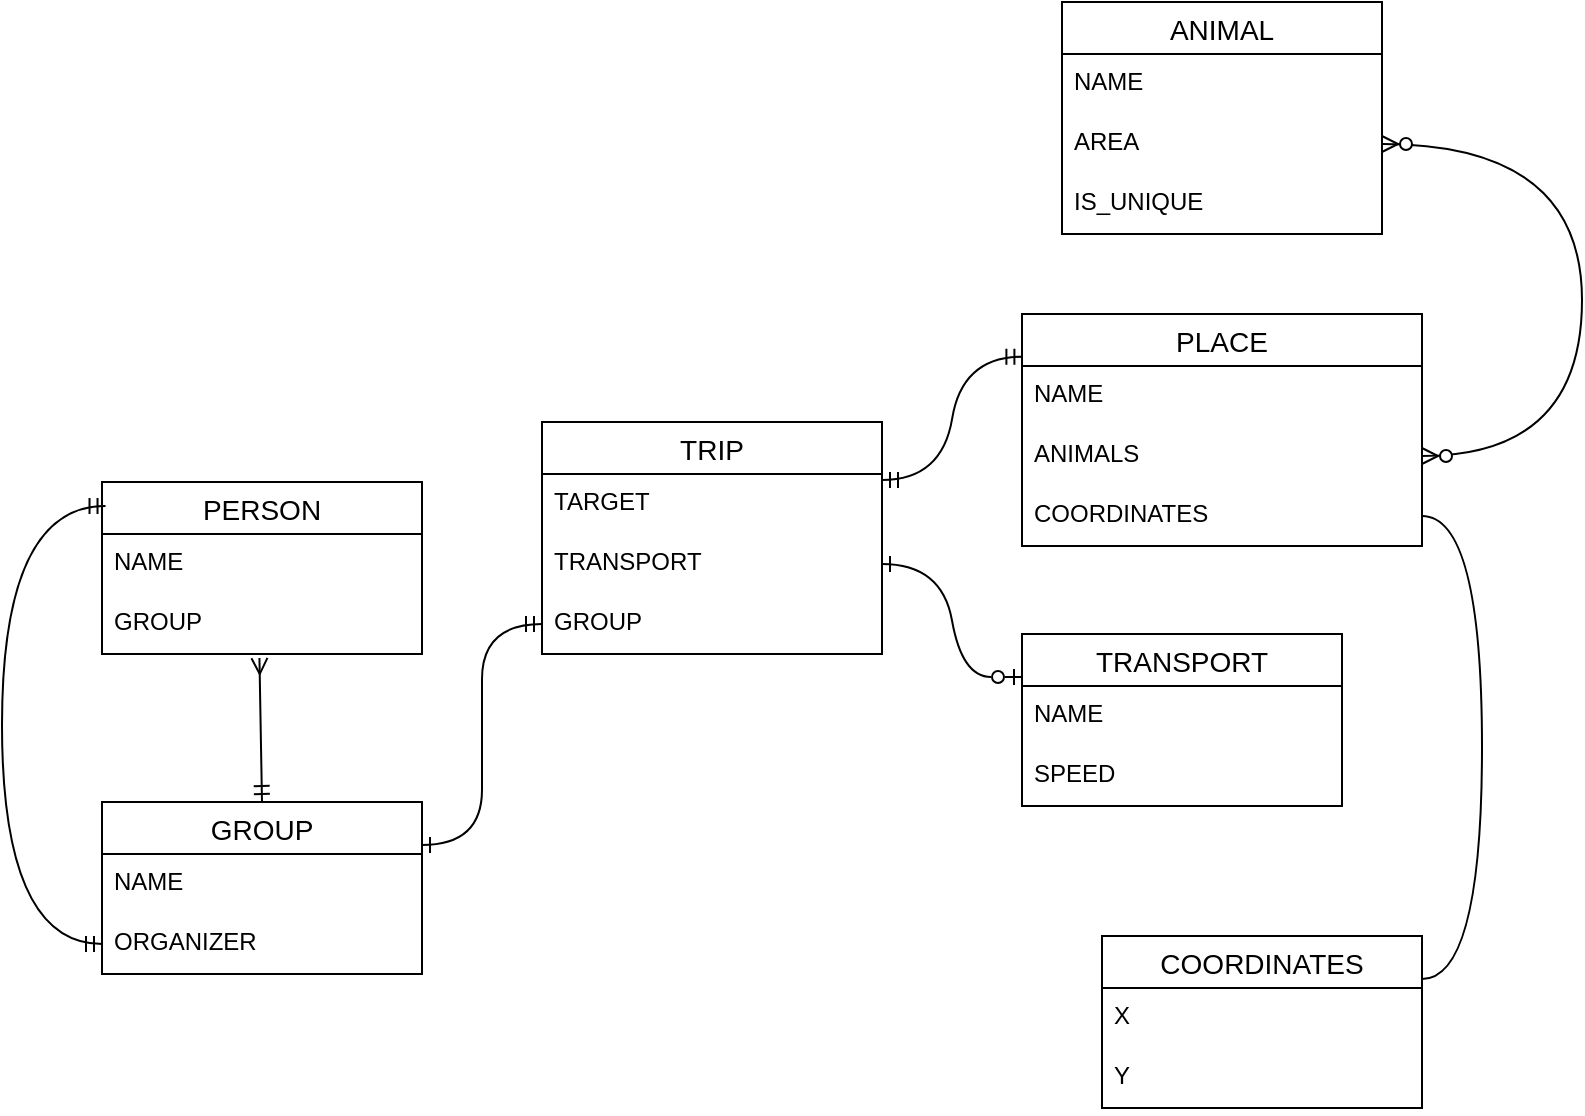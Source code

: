 <mxfile version="26.0.16" pages="2">
  <diagram id="R2lEEEUBdFMjLlhIrx00" name="InfoModel">
    <mxGraphModel dx="1002" dy="567" grid="1" gridSize="10" guides="1" tooltips="1" connect="1" arrows="1" fold="1" page="1" pageScale="1" pageWidth="850" pageHeight="1100" math="0" shadow="0" extFonts="Permanent Marker^https://fonts.googleapis.com/css?family=Permanent+Marker">
      <root>
        <mxCell id="0" />
        <mxCell id="1" parent="0" />
        <mxCell id="OggsqAFuib0rC1rTMdXI-14" value="PERSON" style="swimlane;fontStyle=0;childLayout=stackLayout;horizontal=1;startSize=26;horizontalStack=0;resizeParent=1;resizeParentMax=0;resizeLast=0;collapsible=1;marginBottom=0;align=center;fontSize=14;" vertex="1" parent="1">
          <mxGeometry x="80" y="280" width="160" height="86" as="geometry" />
        </mxCell>
        <mxCell id="OggsqAFuib0rC1rTMdXI-15" value="NAME" style="text;strokeColor=none;fillColor=none;spacingLeft=4;spacingRight=4;overflow=hidden;rotatable=0;points=[[0,0.5],[1,0.5]];portConstraint=eastwest;fontSize=12;whiteSpace=wrap;html=1;" vertex="1" parent="OggsqAFuib0rC1rTMdXI-14">
          <mxGeometry y="26" width="160" height="30" as="geometry" />
        </mxCell>
        <mxCell id="OggsqAFuib0rC1rTMdXI-17" value="GROUP" style="text;strokeColor=none;fillColor=none;spacingLeft=4;spacingRight=4;overflow=hidden;rotatable=0;points=[[0,0.5],[1,0.5]];portConstraint=eastwest;fontSize=12;whiteSpace=wrap;html=1;" vertex="1" parent="OggsqAFuib0rC1rTMdXI-14">
          <mxGeometry y="56" width="160" height="30" as="geometry" />
        </mxCell>
        <mxCell id="OggsqAFuib0rC1rTMdXI-22" value="TRIP" style="swimlane;fontStyle=0;childLayout=stackLayout;horizontal=1;startSize=26;horizontalStack=0;resizeParent=1;resizeParentMax=0;resizeLast=0;collapsible=1;marginBottom=0;align=center;fontSize=14;" vertex="1" parent="1">
          <mxGeometry x="300" y="250" width="170" height="116" as="geometry" />
        </mxCell>
        <mxCell id="OggsqAFuib0rC1rTMdXI-23" value="TARGET" style="text;strokeColor=none;fillColor=none;spacingLeft=4;spacingRight=4;overflow=hidden;rotatable=0;points=[[0,0.5],[1,0.5]];portConstraint=eastwest;fontSize=12;whiteSpace=wrap;html=1;" vertex="1" parent="OggsqAFuib0rC1rTMdXI-22">
          <mxGeometry y="26" width="170" height="30" as="geometry" />
        </mxCell>
        <mxCell id="OggsqAFuib0rC1rTMdXI-24" value="TRANSPORT" style="text;strokeColor=none;fillColor=none;spacingLeft=4;spacingRight=4;overflow=hidden;rotatable=0;points=[[0,0.5],[1,0.5]];portConstraint=eastwest;fontSize=12;whiteSpace=wrap;html=1;" vertex="1" parent="OggsqAFuib0rC1rTMdXI-22">
          <mxGeometry y="56" width="170" height="30" as="geometry" />
        </mxCell>
        <mxCell id="OggsqAFuib0rC1rTMdXI-25" value="GROUP" style="text;strokeColor=none;fillColor=none;spacingLeft=4;spacingRight=4;overflow=hidden;rotatable=0;points=[[0,0.5],[1,0.5]];portConstraint=eastwest;fontSize=12;whiteSpace=wrap;html=1;" vertex="1" parent="OggsqAFuib0rC1rTMdXI-22">
          <mxGeometry y="86" width="170" height="30" as="geometry" />
        </mxCell>
        <mxCell id="OggsqAFuib0rC1rTMdXI-26" value="GROUP" style="swimlane;fontStyle=0;childLayout=stackLayout;horizontal=1;startSize=26;horizontalStack=0;resizeParent=1;resizeParentMax=0;resizeLast=0;collapsible=1;marginBottom=0;align=center;fontSize=14;" vertex="1" parent="1">
          <mxGeometry x="80" y="440" width="160" height="86" as="geometry" />
        </mxCell>
        <mxCell id="OggsqAFuib0rC1rTMdXI-27" value="NAME" style="text;strokeColor=none;fillColor=none;spacingLeft=4;spacingRight=4;overflow=hidden;rotatable=0;points=[[0,0.5],[1,0.5]];portConstraint=eastwest;fontSize=12;whiteSpace=wrap;html=1;" vertex="1" parent="OggsqAFuib0rC1rTMdXI-26">
          <mxGeometry y="26" width="160" height="30" as="geometry" />
        </mxCell>
        <mxCell id="OggsqAFuib0rC1rTMdXI-42" value="ORGANIZER" style="text;strokeColor=none;fillColor=none;spacingLeft=4;spacingRight=4;overflow=hidden;rotatable=0;points=[[0,0.5],[1,0.5]];portConstraint=eastwest;fontSize=12;whiteSpace=wrap;html=1;" vertex="1" parent="OggsqAFuib0rC1rTMdXI-26">
          <mxGeometry y="56" width="160" height="30" as="geometry" />
        </mxCell>
        <mxCell id="OggsqAFuib0rC1rTMdXI-30" value="PLACE" style="swimlane;fontStyle=0;childLayout=stackLayout;horizontal=1;startSize=26;horizontalStack=0;resizeParent=1;resizeParentMax=0;resizeLast=0;collapsible=1;marginBottom=0;align=center;fontSize=14;" vertex="1" parent="1">
          <mxGeometry x="540" y="196" width="200" height="116" as="geometry" />
        </mxCell>
        <mxCell id="OggsqAFuib0rC1rTMdXI-31" value="NAME" style="text;strokeColor=none;fillColor=none;spacingLeft=4;spacingRight=4;overflow=hidden;rotatable=0;points=[[0,0.5],[1,0.5]];portConstraint=eastwest;fontSize=12;whiteSpace=wrap;html=1;" vertex="1" parent="OggsqAFuib0rC1rTMdXI-30">
          <mxGeometry y="26" width="200" height="30" as="geometry" />
        </mxCell>
        <mxCell id="OggsqAFuib0rC1rTMdXI-32" value="ANIMALS" style="text;strokeColor=none;fillColor=none;spacingLeft=4;spacingRight=4;overflow=hidden;rotatable=0;points=[[0,0.5],[1,0.5]];portConstraint=eastwest;fontSize=12;whiteSpace=wrap;html=1;" vertex="1" parent="OggsqAFuib0rC1rTMdXI-30">
          <mxGeometry y="56" width="200" height="30" as="geometry" />
        </mxCell>
        <mxCell id="OggsqAFuib0rC1rTMdXI-58" value="COORDINATES" style="text;strokeColor=none;fillColor=none;spacingLeft=4;spacingRight=4;overflow=hidden;rotatable=0;points=[[0,0.5],[1,0.5]];portConstraint=eastwest;fontSize=12;whiteSpace=wrap;html=1;" vertex="1" parent="OggsqAFuib0rC1rTMdXI-30">
          <mxGeometry y="86" width="200" height="30" as="geometry" />
        </mxCell>
        <mxCell id="OggsqAFuib0rC1rTMdXI-34" value="ANIMAL" style="swimlane;fontStyle=0;childLayout=stackLayout;horizontal=1;startSize=26;horizontalStack=0;resizeParent=1;resizeParentMax=0;resizeLast=0;collapsible=1;marginBottom=0;align=center;fontSize=14;" vertex="1" parent="1">
          <mxGeometry x="560" y="40" width="160" height="116" as="geometry" />
        </mxCell>
        <mxCell id="OggsqAFuib0rC1rTMdXI-35" value="NAME" style="text;strokeColor=none;fillColor=none;spacingLeft=4;spacingRight=4;overflow=hidden;rotatable=0;points=[[0,0.5],[1,0.5]];portConstraint=eastwest;fontSize=12;whiteSpace=wrap;html=1;" vertex="1" parent="OggsqAFuib0rC1rTMdXI-34">
          <mxGeometry y="26" width="160" height="30" as="geometry" />
        </mxCell>
        <mxCell id="OggsqAFuib0rC1rTMdXI-36" value="AREA" style="text;strokeColor=none;fillColor=none;spacingLeft=4;spacingRight=4;overflow=hidden;rotatable=0;points=[[0,0.5],[1,0.5]];portConstraint=eastwest;fontSize=12;whiteSpace=wrap;html=1;" vertex="1" parent="OggsqAFuib0rC1rTMdXI-34">
          <mxGeometry y="56" width="160" height="30" as="geometry" />
        </mxCell>
        <mxCell id="OggsqAFuib0rC1rTMdXI-57" value="IS_UNIQUE" style="text;strokeColor=none;fillColor=none;spacingLeft=4;spacingRight=4;overflow=hidden;rotatable=0;points=[[0,0.5],[1,0.5]];portConstraint=eastwest;fontSize=12;whiteSpace=wrap;html=1;" vertex="1" parent="OggsqAFuib0rC1rTMdXI-34">
          <mxGeometry y="86" width="160" height="30" as="geometry" />
        </mxCell>
        <mxCell id="OggsqAFuib0rC1rTMdXI-38" value="TRANSPORT" style="swimlane;fontStyle=0;childLayout=stackLayout;horizontal=1;startSize=26;horizontalStack=0;resizeParent=1;resizeParentMax=0;resizeLast=0;collapsible=1;marginBottom=0;align=center;fontSize=14;" vertex="1" parent="1">
          <mxGeometry x="540" y="356" width="160" height="86" as="geometry" />
        </mxCell>
        <mxCell id="OggsqAFuib0rC1rTMdXI-39" value="NAME" style="text;strokeColor=none;fillColor=none;spacingLeft=4;spacingRight=4;overflow=hidden;rotatable=0;points=[[0,0.5],[1,0.5]];portConstraint=eastwest;fontSize=12;whiteSpace=wrap;html=1;" vertex="1" parent="OggsqAFuib0rC1rTMdXI-38">
          <mxGeometry y="26" width="160" height="30" as="geometry" />
        </mxCell>
        <mxCell id="OggsqAFuib0rC1rTMdXI-56" value="SPEED" style="text;strokeColor=none;fillColor=none;spacingLeft=4;spacingRight=4;overflow=hidden;rotatable=0;points=[[0,0.5],[1,0.5]];portConstraint=eastwest;fontSize=12;whiteSpace=wrap;html=1;" vertex="1" parent="OggsqAFuib0rC1rTMdXI-38">
          <mxGeometry y="56" width="160" height="30" as="geometry" />
        </mxCell>
        <mxCell id="OggsqAFuib0rC1rTMdXI-46" value="" style="edgeStyle=elbowEdgeStyle;fontSize=12;html=1;endArrow=ERzeroToMany;endFill=1;startArrow=ERzeroToMany;rounded=0;entryX=1;entryY=0.5;entryDx=0;entryDy=0;exitX=1;exitY=0.5;exitDx=0;exitDy=0;curved=1;" edge="1" parent="1" source="OggsqAFuib0rC1rTMdXI-32" target="OggsqAFuib0rC1rTMdXI-36">
          <mxGeometry width="100" height="100" relative="1" as="geometry">
            <mxPoint x="680" y="416" as="sourcePoint" />
            <mxPoint x="780" y="316" as="targetPoint" />
            <Array as="points">
              <mxPoint x="820" y="200" />
            </Array>
          </mxGeometry>
        </mxCell>
        <mxCell id="OggsqAFuib0rC1rTMdXI-47" value="" style="edgeStyle=entityRelationEdgeStyle;fontSize=12;html=1;endArrow=ERmandOne;startArrow=ERmandOne;rounded=0;exitX=1;exitY=0.25;exitDx=0;exitDy=0;entryX=0.001;entryY=0.184;entryDx=0;entryDy=0;entryPerimeter=0;curved=1;" edge="1" parent="1" source="OggsqAFuib0rC1rTMdXI-22" target="OggsqAFuib0rC1rTMdXI-30">
          <mxGeometry width="100" height="100" relative="1" as="geometry">
            <mxPoint x="530" y="400" as="sourcePoint" />
            <mxPoint x="630" y="300" as="targetPoint" />
          </mxGeometry>
        </mxCell>
        <mxCell id="OggsqAFuib0rC1rTMdXI-48" value="" style="fontSize=12;html=1;endArrow=ERmandOne;endFill=0;rounded=0;exitX=0.492;exitY=1.068;exitDx=0;exitDy=0;exitPerimeter=0;startArrow=ERmany;startFill=0;flowAnimation=0;shadow=0;strokeColor=default;entryX=0.5;entryY=0;entryDx=0;entryDy=0;" edge="1" parent="1" source="OggsqAFuib0rC1rTMdXI-17" target="OggsqAFuib0rC1rTMdXI-26">
          <mxGeometry width="100" height="100" relative="1" as="geometry">
            <mxPoint x="-50" y="300" as="sourcePoint" />
            <mxPoint x="180" y="380" as="targetPoint" />
          </mxGeometry>
        </mxCell>
        <mxCell id="OggsqAFuib0rC1rTMdXI-53" value="" style="endArrow=ERmandOne;html=1;rounded=0;exitX=1;exitY=0.25;exitDx=0;exitDy=0;entryX=0;entryY=0.5;entryDx=0;entryDy=0;edgeStyle=entityRelationEdgeStyle;curved=1;startArrow=ERone;startFill=0;endFill=0;" edge="1" parent="1" source="OggsqAFuib0rC1rTMdXI-26" target="OggsqAFuib0rC1rTMdXI-25">
          <mxGeometry relative="1" as="geometry">
            <mxPoint x="220" y="320" as="sourcePoint" />
            <mxPoint x="380" y="320" as="targetPoint" />
          </mxGeometry>
        </mxCell>
        <mxCell id="OggsqAFuib0rC1rTMdXI-55" value="" style="endArrow=ERzeroToOne;html=1;rounded=0;exitX=1;exitY=0.5;exitDx=0;exitDy=0;entryX=0;entryY=0.25;entryDx=0;entryDy=0;edgeStyle=entityRelationEdgeStyle;curved=1;startArrow=ERone;startFill=0;endFill=0;" edge="1" parent="1" source="OggsqAFuib0rC1rTMdXI-24" target="OggsqAFuib0rC1rTMdXI-38">
          <mxGeometry relative="1" as="geometry">
            <mxPoint x="560" y="410" as="sourcePoint" />
            <mxPoint x="720" y="410" as="targetPoint" />
          </mxGeometry>
        </mxCell>
        <mxCell id="OggsqAFuib0rC1rTMdXI-59" value="COORDINATES" style="swimlane;fontStyle=0;childLayout=stackLayout;horizontal=1;startSize=26;horizontalStack=0;resizeParent=1;resizeParentMax=0;resizeLast=0;collapsible=1;marginBottom=0;align=center;fontSize=14;" vertex="1" parent="1">
          <mxGeometry x="580" y="507" width="160" height="86" as="geometry" />
        </mxCell>
        <mxCell id="OggsqAFuib0rC1rTMdXI-60" value="X" style="text;strokeColor=none;fillColor=none;spacingLeft=4;spacingRight=4;overflow=hidden;rotatable=0;points=[[0,0.5],[1,0.5]];portConstraint=eastwest;fontSize=12;whiteSpace=wrap;html=1;" vertex="1" parent="OggsqAFuib0rC1rTMdXI-59">
          <mxGeometry y="26" width="160" height="30" as="geometry" />
        </mxCell>
        <mxCell id="OggsqAFuib0rC1rTMdXI-61" value="Y" style="text;strokeColor=none;fillColor=none;spacingLeft=4;spacingRight=4;overflow=hidden;rotatable=0;points=[[0,0.5],[1,0.5]];portConstraint=eastwest;fontSize=12;whiteSpace=wrap;html=1;" vertex="1" parent="OggsqAFuib0rC1rTMdXI-59">
          <mxGeometry y="56" width="160" height="30" as="geometry" />
        </mxCell>
        <mxCell id="OggsqAFuib0rC1rTMdXI-63" value="" style="endArrow=none;html=1;rounded=0;entryX=1;entryY=0.25;entryDx=0;entryDy=0;exitX=1;exitY=0.5;exitDx=0;exitDy=0;edgeStyle=entityRelationEdgeStyle;curved=1;" edge="1" parent="1" source="OggsqAFuib0rC1rTMdXI-58" target="OggsqAFuib0rC1rTMdXI-59">
          <mxGeometry relative="1" as="geometry">
            <mxPoint x="720" y="356" as="sourcePoint" />
            <mxPoint x="880" y="356" as="targetPoint" />
          </mxGeometry>
        </mxCell>
        <mxCell id="Vw85VL6xIsr4iYLb04Nl-1" value="" style="edgeStyle=elbowEdgeStyle;fontSize=12;html=1;endArrow=ERmandOne;startArrow=ERmandOne;rounded=0;entryX=0;entryY=0.5;entryDx=0;entryDy=0;exitX=0.011;exitY=0.139;exitDx=0;exitDy=0;exitPerimeter=0;curved=1;" edge="1" parent="1" source="OggsqAFuib0rC1rTMdXI-14" target="OggsqAFuib0rC1rTMdXI-42">
          <mxGeometry width="100" height="100" relative="1" as="geometry">
            <mxPoint x="-50" y="620" as="sourcePoint" />
            <mxPoint x="50" y="520" as="targetPoint" />
            <Array as="points">
              <mxPoint x="30" y="400" />
            </Array>
          </mxGeometry>
        </mxCell>
      </root>
    </mxGraphModel>
  </diagram>
  <diagram id="WqxsdlxMaS7PFd0vbTAu" name="DataModel">
    <mxGraphModel grid="1" page="1" gridSize="10" guides="1" tooltips="1" connect="1" arrows="1" fold="1" pageScale="1" pageWidth="827" pageHeight="1169" math="0" shadow="0">
      <root>
        <mxCell id="0" />
        <mxCell id="1" parent="0" />
        <mxCell id="Y_mNn37jYpmO57nyVaMa-1" value="TRIPS" style="shape=table;startSize=30;container=1;collapsible=1;childLayout=tableLayout;fixedRows=1;rowLines=0;fontStyle=1;align=center;resizeLast=1;html=1;" vertex="1" parent="1">
          <mxGeometry x="329" y="490" width="180" height="150" as="geometry" />
        </mxCell>
        <mxCell id="Y_mNn37jYpmO57nyVaMa-2" value="" style="shape=tableRow;horizontal=0;startSize=0;swimlaneHead=0;swimlaneBody=0;fillColor=none;collapsible=0;dropTarget=0;points=[[0,0.5],[1,0.5]];portConstraint=eastwest;top=0;left=0;right=0;bottom=1;" vertex="1" parent="Y_mNn37jYpmO57nyVaMa-1">
          <mxGeometry y="30" width="180" height="30" as="geometry" />
        </mxCell>
        <mxCell id="Y_mNn37jYpmO57nyVaMa-3" value="PK" style="shape=partialRectangle;connectable=0;fillColor=none;top=0;left=0;bottom=0;right=0;fontStyle=1;overflow=hidden;whiteSpace=wrap;html=1;" vertex="1" parent="Y_mNn37jYpmO57nyVaMa-2">
          <mxGeometry width="30" height="30" as="geometry">
            <mxRectangle width="30" height="30" as="alternateBounds" />
          </mxGeometry>
        </mxCell>
        <mxCell id="Y_mNn37jYpmO57nyVaMa-4" value="TRIP_ID integer" style="shape=partialRectangle;connectable=0;fillColor=none;top=0;left=0;bottom=0;right=0;align=left;spacingLeft=6;fontStyle=5;overflow=hidden;whiteSpace=wrap;html=1;" vertex="1" parent="Y_mNn37jYpmO57nyVaMa-2">
          <mxGeometry x="30" width="150" height="30" as="geometry">
            <mxRectangle width="150" height="30" as="alternateBounds" />
          </mxGeometry>
        </mxCell>
        <mxCell id="Y_mNn37jYpmO57nyVaMa-5" value="" style="shape=tableRow;horizontal=0;startSize=0;swimlaneHead=0;swimlaneBody=0;fillColor=none;collapsible=0;dropTarget=0;points=[[0,0.5],[1,0.5]];portConstraint=eastwest;top=0;left=0;right=0;bottom=0;" vertex="1" parent="Y_mNn37jYpmO57nyVaMa-1">
          <mxGeometry y="60" width="180" height="30" as="geometry" />
        </mxCell>
        <mxCell id="Y_mNn37jYpmO57nyVaMa-6" value="FK" style="shape=partialRectangle;connectable=0;fillColor=none;top=0;left=0;bottom=0;right=0;editable=1;overflow=hidden;whiteSpace=wrap;html=1;" vertex="1" parent="Y_mNn37jYpmO57nyVaMa-5">
          <mxGeometry width="30" height="30" as="geometry">
            <mxRectangle width="30" height="30" as="alternateBounds" />
          </mxGeometry>
        </mxCell>
        <mxCell id="Y_mNn37jYpmO57nyVaMa-7" value="TARGET_ID integer" style="shape=partialRectangle;connectable=0;fillColor=none;top=0;left=0;bottom=0;right=0;align=left;spacingLeft=6;overflow=hidden;whiteSpace=wrap;html=1;" vertex="1" parent="Y_mNn37jYpmO57nyVaMa-5">
          <mxGeometry x="30" width="150" height="30" as="geometry">
            <mxRectangle width="150" height="30" as="alternateBounds" />
          </mxGeometry>
        </mxCell>
        <mxCell id="Y_mNn37jYpmO57nyVaMa-8" value="" style="shape=tableRow;horizontal=0;startSize=0;swimlaneHead=0;swimlaneBody=0;fillColor=none;collapsible=0;dropTarget=0;points=[[0,0.5],[1,0.5]];portConstraint=eastwest;top=0;left=0;right=0;bottom=0;" vertex="1" parent="Y_mNn37jYpmO57nyVaMa-1">
          <mxGeometry y="90" width="180" height="30" as="geometry" />
        </mxCell>
        <mxCell id="Y_mNn37jYpmO57nyVaMa-9" value="FK" style="shape=partialRectangle;connectable=0;fillColor=none;top=0;left=0;bottom=0;right=0;editable=1;overflow=hidden;whiteSpace=wrap;html=1;" vertex="1" parent="Y_mNn37jYpmO57nyVaMa-8">
          <mxGeometry width="30" height="30" as="geometry">
            <mxRectangle width="30" height="30" as="alternateBounds" />
          </mxGeometry>
        </mxCell>
        <mxCell id="Y_mNn37jYpmO57nyVaMa-10" value="TRANSPORT_ID integer" style="shape=partialRectangle;connectable=0;fillColor=none;top=0;left=0;bottom=0;right=0;align=left;spacingLeft=6;overflow=hidden;whiteSpace=wrap;html=1;" vertex="1" parent="Y_mNn37jYpmO57nyVaMa-8">
          <mxGeometry x="30" width="150" height="30" as="geometry">
            <mxRectangle width="150" height="30" as="alternateBounds" />
          </mxGeometry>
        </mxCell>
        <mxCell id="CE8Wa0NXN0sI7_mEBsU2-5" value="" style="shape=tableRow;horizontal=0;startSize=0;swimlaneHead=0;swimlaneBody=0;fillColor=none;collapsible=0;dropTarget=0;points=[[0,0.5],[1,0.5]];portConstraint=eastwest;top=0;left=0;right=0;bottom=0;" vertex="1" parent="Y_mNn37jYpmO57nyVaMa-1">
          <mxGeometry y="120" width="180" height="30" as="geometry" />
        </mxCell>
        <mxCell id="CE8Wa0NXN0sI7_mEBsU2-6" value="FK" style="shape=partialRectangle;connectable=0;fillColor=none;top=0;left=0;bottom=0;right=0;editable=1;overflow=hidden;" vertex="1" parent="CE8Wa0NXN0sI7_mEBsU2-5">
          <mxGeometry width="30" height="30" as="geometry">
            <mxRectangle width="30" height="30" as="alternateBounds" />
          </mxGeometry>
        </mxCell>
        <mxCell id="CE8Wa0NXN0sI7_mEBsU2-7" value="GROUP_ID integer" style="shape=partialRectangle;connectable=0;fillColor=none;top=0;left=0;bottom=0;right=0;align=left;spacingLeft=6;overflow=hidden;" vertex="1" parent="CE8Wa0NXN0sI7_mEBsU2-5">
          <mxGeometry x="30" width="150" height="30" as="geometry">
            <mxRectangle width="150" height="30" as="alternateBounds" />
          </mxGeometry>
        </mxCell>
        <mxCell id="oRTQpRsp6UkR21cU4vb7-1" value="TRANSPORTS" style="shape=table;startSize=30;container=1;collapsible=1;childLayout=tableLayout;fixedRows=1;rowLines=0;fontStyle=1;align=center;resizeLast=1;html=1;" vertex="1" parent="1">
          <mxGeometry x="589" y="550" width="180" height="120" as="geometry" />
        </mxCell>
        <mxCell id="oRTQpRsp6UkR21cU4vb7-2" value="" style="shape=tableRow;horizontal=0;startSize=0;swimlaneHead=0;swimlaneBody=0;fillColor=none;collapsible=0;dropTarget=0;points=[[0,0.5],[1,0.5]];portConstraint=eastwest;top=0;left=0;right=0;bottom=1;" vertex="1" parent="oRTQpRsp6UkR21cU4vb7-1">
          <mxGeometry y="30" width="180" height="30" as="geometry" />
        </mxCell>
        <mxCell id="oRTQpRsp6UkR21cU4vb7-3" value="PK" style="shape=partialRectangle;connectable=0;fillColor=none;top=0;left=0;bottom=0;right=0;fontStyle=1;overflow=hidden;whiteSpace=wrap;html=1;" vertex="1" parent="oRTQpRsp6UkR21cU4vb7-2">
          <mxGeometry width="30" height="30" as="geometry">
            <mxRectangle width="30" height="30" as="alternateBounds" />
          </mxGeometry>
        </mxCell>
        <mxCell id="oRTQpRsp6UkR21cU4vb7-4" value="TRANSPORT_ID integer" style="shape=partialRectangle;connectable=0;fillColor=none;top=0;left=0;bottom=0;right=0;align=left;spacingLeft=6;fontStyle=5;overflow=hidden;whiteSpace=wrap;html=1;" vertex="1" parent="oRTQpRsp6UkR21cU4vb7-2">
          <mxGeometry x="30" width="150" height="30" as="geometry">
            <mxRectangle width="150" height="30" as="alternateBounds" />
          </mxGeometry>
        </mxCell>
        <mxCell id="oRTQpRsp6UkR21cU4vb7-5" value="" style="shape=tableRow;horizontal=0;startSize=0;swimlaneHead=0;swimlaneBody=0;fillColor=none;collapsible=0;dropTarget=0;points=[[0,0.5],[1,0.5]];portConstraint=eastwest;top=0;left=0;right=0;bottom=0;" vertex="1" parent="oRTQpRsp6UkR21cU4vb7-1">
          <mxGeometry y="60" width="180" height="30" as="geometry" />
        </mxCell>
        <mxCell id="oRTQpRsp6UkR21cU4vb7-6" value="" style="shape=partialRectangle;connectable=0;fillColor=none;top=0;left=0;bottom=0;right=0;editable=1;overflow=hidden;whiteSpace=wrap;html=1;" vertex="1" parent="oRTQpRsp6UkR21cU4vb7-5">
          <mxGeometry width="30" height="30" as="geometry">
            <mxRectangle width="30" height="30" as="alternateBounds" />
          </mxGeometry>
        </mxCell>
        <mxCell id="oRTQpRsp6UkR21cU4vb7-7" value="NAME text" style="shape=partialRectangle;connectable=0;fillColor=none;top=0;left=0;bottom=0;right=0;align=left;spacingLeft=6;overflow=hidden;whiteSpace=wrap;html=1;" vertex="1" parent="oRTQpRsp6UkR21cU4vb7-5">
          <mxGeometry x="30" width="150" height="30" as="geometry">
            <mxRectangle width="150" height="30" as="alternateBounds" />
          </mxGeometry>
        </mxCell>
        <mxCell id="oRTQpRsp6UkR21cU4vb7-8" value="" style="shape=tableRow;horizontal=0;startSize=0;swimlaneHead=0;swimlaneBody=0;fillColor=none;collapsible=0;dropTarget=0;points=[[0,0.5],[1,0.5]];portConstraint=eastwest;top=0;left=0;right=0;bottom=0;" vertex="1" parent="oRTQpRsp6UkR21cU4vb7-1">
          <mxGeometry y="90" width="180" height="30" as="geometry" />
        </mxCell>
        <mxCell id="oRTQpRsp6UkR21cU4vb7-9" value="" style="shape=partialRectangle;connectable=0;fillColor=none;top=0;left=0;bottom=0;right=0;editable=1;overflow=hidden;whiteSpace=wrap;html=1;" vertex="1" parent="oRTQpRsp6UkR21cU4vb7-8">
          <mxGeometry width="30" height="30" as="geometry">
            <mxRectangle width="30" height="30" as="alternateBounds" />
          </mxGeometry>
        </mxCell>
        <mxCell id="oRTQpRsp6UkR21cU4vb7-10" value="SPEED integer" style="shape=partialRectangle;connectable=0;fillColor=none;top=0;left=0;bottom=0;right=0;align=left;spacingLeft=6;overflow=hidden;whiteSpace=wrap;html=1;" vertex="1" parent="oRTQpRsp6UkR21cU4vb7-8">
          <mxGeometry x="30" width="150" height="30" as="geometry">
            <mxRectangle width="150" height="30" as="alternateBounds" />
          </mxGeometry>
        </mxCell>
        <mxCell id="zfiuawdvyWtajwUGv_Lw-1" value="PLACES" style="shape=table;startSize=30;container=1;collapsible=1;childLayout=tableLayout;fixedRows=1;rowLines=0;fontStyle=1;align=center;resizeLast=1;html=1;" vertex="1" parent="1">
          <mxGeometry x="589" y="410" width="180" height="120" as="geometry" />
        </mxCell>
        <mxCell id="zfiuawdvyWtajwUGv_Lw-2" value="" style="shape=tableRow;horizontal=0;startSize=0;swimlaneHead=0;swimlaneBody=0;fillColor=none;collapsible=0;dropTarget=0;points=[[0,0.5],[1,0.5]];portConstraint=eastwest;top=0;left=0;right=0;bottom=1;" vertex="1" parent="zfiuawdvyWtajwUGv_Lw-1">
          <mxGeometry y="30" width="180" height="30" as="geometry" />
        </mxCell>
        <mxCell id="zfiuawdvyWtajwUGv_Lw-3" value="PK" style="shape=partialRectangle;connectable=0;fillColor=none;top=0;left=0;bottom=0;right=0;fontStyle=1;overflow=hidden;whiteSpace=wrap;html=1;" vertex="1" parent="zfiuawdvyWtajwUGv_Lw-2">
          <mxGeometry width="30" height="30" as="geometry">
            <mxRectangle width="30" height="30" as="alternateBounds" />
          </mxGeometry>
        </mxCell>
        <mxCell id="zfiuawdvyWtajwUGv_Lw-4" value="PLACE_ID integer" style="shape=partialRectangle;connectable=0;fillColor=none;top=0;left=0;bottom=0;right=0;align=left;spacingLeft=6;fontStyle=5;overflow=hidden;whiteSpace=wrap;html=1;" vertex="1" parent="zfiuawdvyWtajwUGv_Lw-2">
          <mxGeometry x="30" width="150" height="30" as="geometry">
            <mxRectangle width="150" height="30" as="alternateBounds" />
          </mxGeometry>
        </mxCell>
        <mxCell id="zfiuawdvyWtajwUGv_Lw-5" value="" style="shape=tableRow;horizontal=0;startSize=0;swimlaneHead=0;swimlaneBody=0;fillColor=none;collapsible=0;dropTarget=0;points=[[0,0.5],[1,0.5]];portConstraint=eastwest;top=0;left=0;right=0;bottom=0;" vertex="1" parent="zfiuawdvyWtajwUGv_Lw-1">
          <mxGeometry y="60" width="180" height="30" as="geometry" />
        </mxCell>
        <mxCell id="zfiuawdvyWtajwUGv_Lw-6" value="FK" style="shape=partialRectangle;connectable=0;fillColor=none;top=0;left=0;bottom=0;right=0;editable=1;overflow=hidden;whiteSpace=wrap;html=1;" vertex="1" parent="zfiuawdvyWtajwUGv_Lw-5">
          <mxGeometry width="30" height="30" as="geometry">
            <mxRectangle width="30" height="30" as="alternateBounds" />
          </mxGeometry>
        </mxCell>
        <mxCell id="zfiuawdvyWtajwUGv_Lw-7" value="COORD_ID integer" style="shape=partialRectangle;connectable=0;fillColor=none;top=0;left=0;bottom=0;right=0;align=left;spacingLeft=6;overflow=hidden;whiteSpace=wrap;html=1;" vertex="1" parent="zfiuawdvyWtajwUGv_Lw-5">
          <mxGeometry x="30" width="150" height="30" as="geometry">
            <mxRectangle width="150" height="30" as="alternateBounds" />
          </mxGeometry>
        </mxCell>
        <mxCell id="zfiuawdvyWtajwUGv_Lw-11" value="" style="shape=tableRow;horizontal=0;startSize=0;swimlaneHead=0;swimlaneBody=0;fillColor=none;collapsible=0;dropTarget=0;points=[[0,0.5],[1,0.5]];portConstraint=eastwest;top=0;left=0;right=0;bottom=0;" vertex="1" parent="zfiuawdvyWtajwUGv_Lw-1">
          <mxGeometry y="90" width="180" height="30" as="geometry" />
        </mxCell>
        <mxCell id="zfiuawdvyWtajwUGv_Lw-12" value="" style="shape=partialRectangle;connectable=0;fillColor=none;top=0;left=0;bottom=0;right=0;editable=1;overflow=hidden;whiteSpace=wrap;html=1;" vertex="1" parent="zfiuawdvyWtajwUGv_Lw-11">
          <mxGeometry width="30" height="30" as="geometry">
            <mxRectangle width="30" height="30" as="alternateBounds" />
          </mxGeometry>
        </mxCell>
        <mxCell id="zfiuawdvyWtajwUGv_Lw-13" value="NAME text" style="shape=partialRectangle;connectable=0;fillColor=none;top=0;left=0;bottom=0;right=0;align=left;spacingLeft=6;overflow=hidden;whiteSpace=wrap;html=1;" vertex="1" parent="zfiuawdvyWtajwUGv_Lw-11">
          <mxGeometry x="30" width="150" height="30" as="geometry">
            <mxRectangle width="150" height="30" as="alternateBounds" />
          </mxGeometry>
        </mxCell>
        <mxCell id="kEJmOw9QMOmsMUARc0rO-1" value="COORDINATIONS" style="shape=table;startSize=30;container=1;collapsible=1;childLayout=tableLayout;fixedRows=1;rowLines=0;fontStyle=1;align=center;resizeLast=1;html=1;" vertex="1" parent="1">
          <mxGeometry x="589" y="740" width="180" height="120" as="geometry" />
        </mxCell>
        <mxCell id="kEJmOw9QMOmsMUARc0rO-2" value="" style="shape=tableRow;horizontal=0;startSize=0;swimlaneHead=0;swimlaneBody=0;fillColor=none;collapsible=0;dropTarget=0;points=[[0,0.5],[1,0.5]];portConstraint=eastwest;top=0;left=0;right=0;bottom=1;" vertex="1" parent="kEJmOw9QMOmsMUARc0rO-1">
          <mxGeometry y="30" width="180" height="30" as="geometry" />
        </mxCell>
        <mxCell id="kEJmOw9QMOmsMUARc0rO-3" value="PK" style="shape=partialRectangle;connectable=0;fillColor=none;top=0;left=0;bottom=0;right=0;fontStyle=1;overflow=hidden;whiteSpace=wrap;html=1;" vertex="1" parent="kEJmOw9QMOmsMUARc0rO-2">
          <mxGeometry width="30" height="30" as="geometry">
            <mxRectangle width="30" height="30" as="alternateBounds" />
          </mxGeometry>
        </mxCell>
        <mxCell id="kEJmOw9QMOmsMUARc0rO-4" value="COORD_ID integer" style="shape=partialRectangle;connectable=0;fillColor=none;top=0;left=0;bottom=0;right=0;align=left;spacingLeft=6;fontStyle=5;overflow=hidden;whiteSpace=wrap;html=1;" vertex="1" parent="kEJmOw9QMOmsMUARc0rO-2">
          <mxGeometry x="30" width="150" height="30" as="geometry">
            <mxRectangle width="150" height="30" as="alternateBounds" />
          </mxGeometry>
        </mxCell>
        <mxCell id="kEJmOw9QMOmsMUARc0rO-5" value="" style="shape=tableRow;horizontal=0;startSize=0;swimlaneHead=0;swimlaneBody=0;fillColor=none;collapsible=0;dropTarget=0;points=[[0,0.5],[1,0.5]];portConstraint=eastwest;top=0;left=0;right=0;bottom=0;" vertex="1" parent="kEJmOw9QMOmsMUARc0rO-1">
          <mxGeometry y="60" width="180" height="30" as="geometry" />
        </mxCell>
        <mxCell id="kEJmOw9QMOmsMUARc0rO-6" value="" style="shape=partialRectangle;connectable=0;fillColor=none;top=0;left=0;bottom=0;right=0;editable=1;overflow=hidden;whiteSpace=wrap;html=1;" vertex="1" parent="kEJmOw9QMOmsMUARc0rO-5">
          <mxGeometry width="30" height="30" as="geometry">
            <mxRectangle width="30" height="30" as="alternateBounds" />
          </mxGeometry>
        </mxCell>
        <mxCell id="kEJmOw9QMOmsMUARc0rO-7" value="X integer" style="shape=partialRectangle;connectable=0;fillColor=none;top=0;left=0;bottom=0;right=0;align=left;spacingLeft=6;overflow=hidden;whiteSpace=wrap;html=1;" vertex="1" parent="kEJmOw9QMOmsMUARc0rO-5">
          <mxGeometry x="30" width="150" height="30" as="geometry">
            <mxRectangle width="150" height="30" as="alternateBounds" />
          </mxGeometry>
        </mxCell>
        <mxCell id="kEJmOw9QMOmsMUARc0rO-8" value="" style="shape=tableRow;horizontal=0;startSize=0;swimlaneHead=0;swimlaneBody=0;fillColor=none;collapsible=0;dropTarget=0;points=[[0,0.5],[1,0.5]];portConstraint=eastwest;top=0;left=0;right=0;bottom=0;" vertex="1" parent="kEJmOw9QMOmsMUARc0rO-1">
          <mxGeometry y="90" width="180" height="30" as="geometry" />
        </mxCell>
        <mxCell id="kEJmOw9QMOmsMUARc0rO-9" value="" style="shape=partialRectangle;connectable=0;fillColor=none;top=0;left=0;bottom=0;right=0;editable=1;overflow=hidden;whiteSpace=wrap;html=1;" vertex="1" parent="kEJmOw9QMOmsMUARc0rO-8">
          <mxGeometry width="30" height="30" as="geometry">
            <mxRectangle width="30" height="30" as="alternateBounds" />
          </mxGeometry>
        </mxCell>
        <mxCell id="kEJmOw9QMOmsMUARc0rO-10" value="Y integer" style="shape=partialRectangle;connectable=0;fillColor=none;top=0;left=0;bottom=0;right=0;align=left;spacingLeft=6;overflow=hidden;whiteSpace=wrap;html=1;" vertex="1" parent="kEJmOw9QMOmsMUARc0rO-8">
          <mxGeometry x="30" width="150" height="30" as="geometry">
            <mxRectangle width="150" height="30" as="alternateBounds" />
          </mxGeometry>
        </mxCell>
        <mxCell id="Tl1f6iHOnrm-8btD2Rfg-1" value="PEOPLE" style="shape=table;startSize=30;container=1;collapsible=1;childLayout=tableLayout;fixedRows=1;rowLines=0;fontStyle=1;align=center;resizeLast=1;html=1;" vertex="1" parent="1">
          <mxGeometry x="89" y="410" width="180" height="120" as="geometry" />
        </mxCell>
        <mxCell id="Tl1f6iHOnrm-8btD2Rfg-2" value="" style="shape=tableRow;horizontal=0;startSize=0;swimlaneHead=0;swimlaneBody=0;fillColor=none;collapsible=0;dropTarget=0;points=[[0,0.5],[1,0.5]];portConstraint=eastwest;top=0;left=0;right=0;bottom=1;" vertex="1" parent="Tl1f6iHOnrm-8btD2Rfg-1">
          <mxGeometry y="30" width="180" height="30" as="geometry" />
        </mxCell>
        <mxCell id="Tl1f6iHOnrm-8btD2Rfg-3" value="PK" style="shape=partialRectangle;connectable=0;fillColor=none;top=0;left=0;bottom=0;right=0;fontStyle=1;overflow=hidden;whiteSpace=wrap;html=1;" vertex="1" parent="Tl1f6iHOnrm-8btD2Rfg-2">
          <mxGeometry width="30" height="30" as="geometry">
            <mxRectangle width="30" height="30" as="alternateBounds" />
          </mxGeometry>
        </mxCell>
        <mxCell id="Tl1f6iHOnrm-8btD2Rfg-4" value="PERSON_ID integer" style="shape=partialRectangle;connectable=0;fillColor=none;top=0;left=0;bottom=0;right=0;align=left;spacingLeft=6;fontStyle=5;overflow=hidden;whiteSpace=wrap;html=1;" vertex="1" parent="Tl1f6iHOnrm-8btD2Rfg-2">
          <mxGeometry x="30" width="150" height="30" as="geometry">
            <mxRectangle width="150" height="30" as="alternateBounds" />
          </mxGeometry>
        </mxCell>
        <mxCell id="Tl1f6iHOnrm-8btD2Rfg-5" value="" style="shape=tableRow;horizontal=0;startSize=0;swimlaneHead=0;swimlaneBody=0;fillColor=none;collapsible=0;dropTarget=0;points=[[0,0.5],[1,0.5]];portConstraint=eastwest;top=0;left=0;right=0;bottom=0;" vertex="1" parent="Tl1f6iHOnrm-8btD2Rfg-1">
          <mxGeometry y="60" width="180" height="30" as="geometry" />
        </mxCell>
        <mxCell id="Tl1f6iHOnrm-8btD2Rfg-6" value="FK" style="shape=partialRectangle;connectable=0;fillColor=none;top=0;left=0;bottom=0;right=0;editable=1;overflow=hidden;whiteSpace=wrap;html=1;" vertex="1" parent="Tl1f6iHOnrm-8btD2Rfg-5">
          <mxGeometry width="30" height="30" as="geometry">
            <mxRectangle width="30" height="30" as="alternateBounds" />
          </mxGeometry>
        </mxCell>
        <mxCell id="Tl1f6iHOnrm-8btD2Rfg-7" value="GROUP_ID integer" style="shape=partialRectangle;connectable=0;fillColor=none;top=0;left=0;bottom=0;right=0;align=left;spacingLeft=6;overflow=hidden;whiteSpace=wrap;html=1;" vertex="1" parent="Tl1f6iHOnrm-8btD2Rfg-5">
          <mxGeometry x="30" width="150" height="30" as="geometry">
            <mxRectangle width="150" height="30" as="alternateBounds" />
          </mxGeometry>
        </mxCell>
        <mxCell id="Tl1f6iHOnrm-8btD2Rfg-11" value="" style="shape=tableRow;horizontal=0;startSize=0;swimlaneHead=0;swimlaneBody=0;fillColor=none;collapsible=0;dropTarget=0;points=[[0,0.5],[1,0.5]];portConstraint=eastwest;top=0;left=0;right=0;bottom=0;" vertex="1" parent="Tl1f6iHOnrm-8btD2Rfg-1">
          <mxGeometry y="90" width="180" height="30" as="geometry" />
        </mxCell>
        <mxCell id="Tl1f6iHOnrm-8btD2Rfg-12" value="" style="shape=partialRectangle;connectable=0;fillColor=none;top=0;left=0;bottom=0;right=0;editable=1;overflow=hidden;whiteSpace=wrap;html=1;" vertex="1" parent="Tl1f6iHOnrm-8btD2Rfg-11">
          <mxGeometry width="30" height="30" as="geometry">
            <mxRectangle width="30" height="30" as="alternateBounds" />
          </mxGeometry>
        </mxCell>
        <mxCell id="Tl1f6iHOnrm-8btD2Rfg-13" value="NAME text" style="shape=partialRectangle;connectable=0;fillColor=none;top=0;left=0;bottom=0;right=0;align=left;spacingLeft=6;overflow=hidden;whiteSpace=wrap;html=1;" vertex="1" parent="Tl1f6iHOnrm-8btD2Rfg-11">
          <mxGeometry x="30" width="150" height="30" as="geometry">
            <mxRectangle width="150" height="30" as="alternateBounds" />
          </mxGeometry>
        </mxCell>
        <mxCell id="6Y1qJ13TkP8Vam-NwcdF-1" value="GROUPS" style="shape=table;startSize=30;container=1;collapsible=1;childLayout=tableLayout;fixedRows=1;rowLines=0;fontStyle=1;align=center;resizeLast=1;html=1;" vertex="1" parent="1">
          <mxGeometry x="89" y="580" width="180" height="120" as="geometry" />
        </mxCell>
        <mxCell id="6Y1qJ13TkP8Vam-NwcdF-2" value="" style="shape=tableRow;horizontal=0;startSize=0;swimlaneHead=0;swimlaneBody=0;fillColor=none;collapsible=0;dropTarget=0;points=[[0,0.5],[1,0.5]];portConstraint=eastwest;top=0;left=0;right=0;bottom=1;" vertex="1" parent="6Y1qJ13TkP8Vam-NwcdF-1">
          <mxGeometry y="30" width="180" height="30" as="geometry" />
        </mxCell>
        <mxCell id="6Y1qJ13TkP8Vam-NwcdF-3" value="PK" style="shape=partialRectangle;connectable=0;fillColor=none;top=0;left=0;bottom=0;right=0;fontStyle=1;overflow=hidden;whiteSpace=wrap;html=1;" vertex="1" parent="6Y1qJ13TkP8Vam-NwcdF-2">
          <mxGeometry width="30" height="30" as="geometry">
            <mxRectangle width="30" height="30" as="alternateBounds" />
          </mxGeometry>
        </mxCell>
        <mxCell id="6Y1qJ13TkP8Vam-NwcdF-4" value="GROUP_ID integer" style="shape=partialRectangle;connectable=0;fillColor=none;top=0;left=0;bottom=0;right=0;align=left;spacingLeft=6;fontStyle=5;overflow=hidden;whiteSpace=wrap;html=1;" vertex="1" parent="6Y1qJ13TkP8Vam-NwcdF-2">
          <mxGeometry x="30" width="150" height="30" as="geometry">
            <mxRectangle width="150" height="30" as="alternateBounds" />
          </mxGeometry>
        </mxCell>
        <mxCell id="N-f_jlXOeRvtaWNhEMQc-16" value="" style="shape=tableRow;horizontal=0;startSize=0;swimlaneHead=0;swimlaneBody=0;fillColor=none;collapsible=0;dropTarget=0;points=[[0,0.5],[1,0.5]];portConstraint=eastwest;top=0;left=0;right=0;bottom=0;" vertex="1" parent="6Y1qJ13TkP8Vam-NwcdF-1">
          <mxGeometry y="60" width="180" height="30" as="geometry" />
        </mxCell>
        <mxCell id="N-f_jlXOeRvtaWNhEMQc-17" value="FK" style="shape=partialRectangle;connectable=0;fillColor=none;top=0;left=0;bottom=0;right=0;fontStyle=0;overflow=hidden;whiteSpace=wrap;html=1;" vertex="1" parent="N-f_jlXOeRvtaWNhEMQc-16">
          <mxGeometry width="30" height="30" as="geometry">
            <mxRectangle width="30" height="30" as="alternateBounds" />
          </mxGeometry>
        </mxCell>
        <mxCell id="N-f_jlXOeRvtaWNhEMQc-18" value="ORGANIZER_ID integer" style="shape=partialRectangle;connectable=0;fillColor=none;top=0;left=0;bottom=0;right=0;align=left;spacingLeft=6;fontStyle=0;overflow=hidden;whiteSpace=wrap;html=1;" vertex="1" parent="N-f_jlXOeRvtaWNhEMQc-16">
          <mxGeometry x="30" width="150" height="30" as="geometry">
            <mxRectangle width="150" height="30" as="alternateBounds" />
          </mxGeometry>
        </mxCell>
        <mxCell id="6Y1qJ13TkP8Vam-NwcdF-5" value="" style="shape=tableRow;horizontal=0;startSize=0;swimlaneHead=0;swimlaneBody=0;fillColor=none;collapsible=0;dropTarget=0;points=[[0,0.5],[1,0.5]];portConstraint=eastwest;top=0;left=0;right=0;bottom=0;" vertex="1" parent="6Y1qJ13TkP8Vam-NwcdF-1">
          <mxGeometry y="90" width="180" height="30" as="geometry" />
        </mxCell>
        <mxCell id="6Y1qJ13TkP8Vam-NwcdF-6" value="" style="shape=partialRectangle;connectable=0;fillColor=none;top=0;left=0;bottom=0;right=0;editable=1;overflow=hidden;whiteSpace=wrap;html=1;" vertex="1" parent="6Y1qJ13TkP8Vam-NwcdF-5">
          <mxGeometry width="30" height="30" as="geometry">
            <mxRectangle width="30" height="30" as="alternateBounds" />
          </mxGeometry>
        </mxCell>
        <mxCell id="6Y1qJ13TkP8Vam-NwcdF-7" value="NAME text" style="shape=partialRectangle;connectable=0;fillColor=none;top=0;left=0;bottom=0;right=0;align=left;spacingLeft=6;overflow=hidden;whiteSpace=wrap;html=1;" vertex="1" parent="6Y1qJ13TkP8Vam-NwcdF-5">
          <mxGeometry x="30" width="150" height="30" as="geometry">
            <mxRectangle width="150" height="30" as="alternateBounds" />
          </mxGeometry>
        </mxCell>
        <mxCell id="2nxbc2_PFU7Sd_t4eUX4-1" value="ANIMALS" style="shape=table;startSize=30;container=1;collapsible=1;childLayout=tableLayout;fixedRows=1;rowLines=0;fontStyle=1;align=center;resizeLast=1;html=1;" vertex="1" parent="1">
          <mxGeometry x="130" y="150" width="180" height="120" as="geometry" />
        </mxCell>
        <mxCell id="2nxbc2_PFU7Sd_t4eUX4-2" value="" style="shape=tableRow;horizontal=0;startSize=0;swimlaneHead=0;swimlaneBody=0;fillColor=none;collapsible=0;dropTarget=0;points=[[0,0.5],[1,0.5]];portConstraint=eastwest;top=0;left=0;right=0;bottom=1;" vertex="1" parent="2nxbc2_PFU7Sd_t4eUX4-1">
          <mxGeometry y="30" width="180" height="30" as="geometry" />
        </mxCell>
        <mxCell id="2nxbc2_PFU7Sd_t4eUX4-3" value="PK" style="shape=partialRectangle;connectable=0;fillColor=none;top=0;left=0;bottom=0;right=0;fontStyle=1;overflow=hidden;whiteSpace=wrap;html=1;" vertex="1" parent="2nxbc2_PFU7Sd_t4eUX4-2">
          <mxGeometry width="30" height="30" as="geometry">
            <mxRectangle width="30" height="30" as="alternateBounds" />
          </mxGeometry>
        </mxCell>
        <mxCell id="2nxbc2_PFU7Sd_t4eUX4-4" value="ANIMAL_ID" style="shape=partialRectangle;connectable=0;fillColor=none;top=0;left=0;bottom=0;right=0;align=left;spacingLeft=6;fontStyle=5;overflow=hidden;whiteSpace=wrap;html=1;" vertex="1" parent="2nxbc2_PFU7Sd_t4eUX4-2">
          <mxGeometry x="30" width="150" height="30" as="geometry">
            <mxRectangle width="150" height="30" as="alternateBounds" />
          </mxGeometry>
        </mxCell>
        <mxCell id="2nxbc2_PFU7Sd_t4eUX4-5" value="" style="shape=tableRow;horizontal=0;startSize=0;swimlaneHead=0;swimlaneBody=0;fillColor=none;collapsible=0;dropTarget=0;points=[[0,0.5],[1,0.5]];portConstraint=eastwest;top=0;left=0;right=0;bottom=0;" vertex="1" parent="2nxbc2_PFU7Sd_t4eUX4-1">
          <mxGeometry y="60" width="180" height="30" as="geometry" />
        </mxCell>
        <mxCell id="2nxbc2_PFU7Sd_t4eUX4-6" value="" style="shape=partialRectangle;connectable=0;fillColor=none;top=0;left=0;bottom=0;right=0;editable=1;overflow=hidden;whiteSpace=wrap;html=1;" vertex="1" parent="2nxbc2_PFU7Sd_t4eUX4-5">
          <mxGeometry width="30" height="30" as="geometry">
            <mxRectangle width="30" height="30" as="alternateBounds" />
          </mxGeometry>
        </mxCell>
        <mxCell id="2nxbc2_PFU7Sd_t4eUX4-7" value="NAME text" style="shape=partialRectangle;connectable=0;fillColor=none;top=0;left=0;bottom=0;right=0;align=left;spacingLeft=6;overflow=hidden;whiteSpace=wrap;html=1;" vertex="1" parent="2nxbc2_PFU7Sd_t4eUX4-5">
          <mxGeometry x="30" width="150" height="30" as="geometry">
            <mxRectangle width="150" height="30" as="alternateBounds" />
          </mxGeometry>
        </mxCell>
        <mxCell id="2nxbc2_PFU7Sd_t4eUX4-8" value="" style="shape=tableRow;horizontal=0;startSize=0;swimlaneHead=0;swimlaneBody=0;fillColor=none;collapsible=0;dropTarget=0;points=[[0,0.5],[1,0.5]];portConstraint=eastwest;top=0;left=0;right=0;bottom=0;" vertex="1" parent="2nxbc2_PFU7Sd_t4eUX4-1">
          <mxGeometry y="90" width="180" height="30" as="geometry" />
        </mxCell>
        <mxCell id="2nxbc2_PFU7Sd_t4eUX4-9" value="" style="shape=partialRectangle;connectable=0;fillColor=none;top=0;left=0;bottom=0;right=0;editable=1;overflow=hidden;whiteSpace=wrap;html=1;" vertex="1" parent="2nxbc2_PFU7Sd_t4eUX4-8">
          <mxGeometry width="30" height="30" as="geometry">
            <mxRectangle width="30" height="30" as="alternateBounds" />
          </mxGeometry>
        </mxCell>
        <mxCell id="2nxbc2_PFU7Sd_t4eUX4-10" value="IS_UNIQUE boolean" style="shape=partialRectangle;connectable=0;fillColor=none;top=0;left=0;bottom=0;right=0;align=left;spacingLeft=6;overflow=hidden;whiteSpace=wrap;html=1;" vertex="1" parent="2nxbc2_PFU7Sd_t4eUX4-8">
          <mxGeometry x="30" width="150" height="30" as="geometry">
            <mxRectangle width="150" height="30" as="alternateBounds" />
          </mxGeometry>
        </mxCell>
        <mxCell id="MsxzeT5zy0AW5l2hkkEM-1" value="AREAS" style="shape=table;startSize=30;container=1;collapsible=1;childLayout=tableLayout;fixedRows=1;rowLines=0;fontStyle=1;align=center;resizeLast=1;html=1;whiteSpace=wrap;" vertex="1" parent="1">
          <mxGeometry x="439" y="150" width="180" height="150" as="geometry" />
        </mxCell>
        <mxCell id="MsxzeT5zy0AW5l2hkkEM-2" value="" style="shape=tableRow;horizontal=0;startSize=0;swimlaneHead=0;swimlaneBody=0;fillColor=none;collapsible=0;dropTarget=0;points=[[0,0.5],[1,0.5]];portConstraint=eastwest;top=0;left=0;right=0;bottom=0;html=1;" vertex="1" parent="MsxzeT5zy0AW5l2hkkEM-1">
          <mxGeometry y="30" width="180" height="30" as="geometry" />
        </mxCell>
        <mxCell id="MsxzeT5zy0AW5l2hkkEM-3" value="PK,FK1" style="shape=partialRectangle;connectable=0;fillColor=none;top=0;left=0;bottom=0;right=0;fontStyle=1;overflow=hidden;html=1;whiteSpace=wrap;" vertex="1" parent="MsxzeT5zy0AW5l2hkkEM-2">
          <mxGeometry width="60" height="30" as="geometry">
            <mxRectangle width="60" height="30" as="alternateBounds" />
          </mxGeometry>
        </mxCell>
        <mxCell id="MsxzeT5zy0AW5l2hkkEM-4" value="PLACE_ID integer" style="shape=partialRectangle;connectable=0;fillColor=none;top=0;left=0;bottom=0;right=0;align=left;spacingLeft=6;fontStyle=5;overflow=hidden;html=1;whiteSpace=wrap;" vertex="1" parent="MsxzeT5zy0AW5l2hkkEM-2">
          <mxGeometry x="60" width="120" height="30" as="geometry">
            <mxRectangle width="120" height="30" as="alternateBounds" />
          </mxGeometry>
        </mxCell>
        <mxCell id="MsxzeT5zy0AW5l2hkkEM-5" value="" style="shape=tableRow;horizontal=0;startSize=0;swimlaneHead=0;swimlaneBody=0;fillColor=none;collapsible=0;dropTarget=0;points=[[0,0.5],[1,0.5]];portConstraint=eastwest;top=0;left=0;right=0;bottom=1;html=1;" vertex="1" parent="MsxzeT5zy0AW5l2hkkEM-1">
          <mxGeometry y="60" width="180" height="30" as="geometry" />
        </mxCell>
        <mxCell id="MsxzeT5zy0AW5l2hkkEM-6" value="PK,FK2" style="shape=partialRectangle;connectable=0;fillColor=none;top=0;left=0;bottom=0;right=0;fontStyle=1;overflow=hidden;html=1;whiteSpace=wrap;" vertex="1" parent="MsxzeT5zy0AW5l2hkkEM-5">
          <mxGeometry width="60" height="30" as="geometry">
            <mxRectangle width="60" height="30" as="alternateBounds" />
          </mxGeometry>
        </mxCell>
        <mxCell id="MsxzeT5zy0AW5l2hkkEM-7" value="ANIMAL_ID integer" style="shape=partialRectangle;connectable=0;fillColor=none;top=0;left=0;bottom=0;right=0;align=left;spacingLeft=6;fontStyle=5;overflow=hidden;html=1;whiteSpace=wrap;" vertex="1" parent="MsxzeT5zy0AW5l2hkkEM-5">
          <mxGeometry x="60" width="120" height="30" as="geometry">
            <mxRectangle width="120" height="30" as="alternateBounds" />
          </mxGeometry>
        </mxCell>
        <mxCell id="MsxzeT5zy0AW5l2hkkEM-8" value="" style="shape=tableRow;horizontal=0;startSize=0;swimlaneHead=0;swimlaneBody=0;fillColor=none;collapsible=0;dropTarget=0;points=[[0,0.5],[1,0.5]];portConstraint=eastwest;top=0;left=0;right=0;bottom=0;html=1;" vertex="1" parent="MsxzeT5zy0AW5l2hkkEM-1">
          <mxGeometry y="90" width="180" height="30" as="geometry" />
        </mxCell>
        <mxCell id="MsxzeT5zy0AW5l2hkkEM-9" value="" style="shape=partialRectangle;connectable=0;fillColor=none;top=0;left=0;bottom=0;right=0;editable=1;overflow=hidden;html=1;whiteSpace=wrap;" vertex="1" parent="MsxzeT5zy0AW5l2hkkEM-8">
          <mxGeometry width="60" height="30" as="geometry">
            <mxRectangle width="60" height="30" as="alternateBounds" />
          </mxGeometry>
        </mxCell>
        <mxCell id="MsxzeT5zy0AW5l2hkkEM-10" value="Row 3" style="shape=partialRectangle;connectable=0;fillColor=none;top=0;left=0;bottom=0;right=0;align=left;spacingLeft=6;overflow=hidden;html=1;whiteSpace=wrap;" vertex="1" parent="MsxzeT5zy0AW5l2hkkEM-8">
          <mxGeometry x="60" width="120" height="30" as="geometry">
            <mxRectangle width="120" height="30" as="alternateBounds" />
          </mxGeometry>
        </mxCell>
        <mxCell id="MsxzeT5zy0AW5l2hkkEM-11" value="" style="shape=tableRow;horizontal=0;startSize=0;swimlaneHead=0;swimlaneBody=0;fillColor=none;collapsible=0;dropTarget=0;points=[[0,0.5],[1,0.5]];portConstraint=eastwest;top=0;left=0;right=0;bottom=0;html=1;" vertex="1" parent="MsxzeT5zy0AW5l2hkkEM-1">
          <mxGeometry y="120" width="180" height="30" as="geometry" />
        </mxCell>
        <mxCell id="MsxzeT5zy0AW5l2hkkEM-12" value="" style="shape=partialRectangle;connectable=0;fillColor=none;top=0;left=0;bottom=0;right=0;editable=1;overflow=hidden;html=1;whiteSpace=wrap;" vertex="1" parent="MsxzeT5zy0AW5l2hkkEM-11">
          <mxGeometry width="60" height="30" as="geometry">
            <mxRectangle width="60" height="30" as="alternateBounds" />
          </mxGeometry>
        </mxCell>
        <mxCell id="MsxzeT5zy0AW5l2hkkEM-13" value="Row 4" style="shape=partialRectangle;connectable=0;fillColor=none;top=0;left=0;bottom=0;right=0;align=left;spacingLeft=6;overflow=hidden;html=1;whiteSpace=wrap;" vertex="1" parent="MsxzeT5zy0AW5l2hkkEM-11">
          <mxGeometry x="60" width="120" height="30" as="geometry">
            <mxRectangle width="120" height="30" as="alternateBounds" />
          </mxGeometry>
        </mxCell>
        <mxCell id="N-f_jlXOeRvtaWNhEMQc-1" value="" style="edgeStyle=orthogonalEdgeStyle;fontSize=12;html=1;endArrow=ERzeroToMany;endFill=1;rounded=0;entryX=1;entryY=0.5;entryDx=0;entryDy=0;exitX=0.5;exitY=0;exitDx=0;exitDy=0;strokeColor=default;startArrow=ERmandOne;startFill=0;elbow=vertical;curved=1;" edge="1" parent="1" source="zfiuawdvyWtajwUGv_Lw-1" target="MsxzeT5zy0AW5l2hkkEM-2">
          <mxGeometry width="100" height="100" relative="1" as="geometry">
            <mxPoint x="910" y="330" as="sourcePoint" />
            <mxPoint x="1010" y="230" as="targetPoint" />
          </mxGeometry>
        </mxCell>
        <mxCell id="N-f_jlXOeRvtaWNhEMQc-2" value="" style="edgeStyle=entityRelationEdgeStyle;fontSize=12;html=1;endArrow=ERmandOne;startArrow=ERzeroToMany;rounded=0;exitX=0;exitY=0.5;exitDx=0;exitDy=0;entryX=1;entryY=0.5;entryDx=0;entryDy=0;curved=1;endFill=0;" edge="1" parent="1" source="MsxzeT5zy0AW5l2hkkEM-5" target="2nxbc2_PFU7Sd_t4eUX4-2">
          <mxGeometry width="100" height="100" relative="1" as="geometry">
            <mxPoint x="1000" y="250" as="sourcePoint" />
            <mxPoint x="1100" y="150" as="targetPoint" />
          </mxGeometry>
        </mxCell>
        <mxCell id="N-f_jlXOeRvtaWNhEMQc-3" value="" style="edgeStyle=entityRelationEdgeStyle;fontSize=12;html=1;endArrow=ERmandOne;rounded=0;exitX=1;exitY=0.5;exitDx=0;exitDy=0;entryX=1;entryY=0.5;entryDx=0;entryDy=0;curved=1;startArrow=ERone;startFill=0;" edge="1" parent="1" source="zfiuawdvyWtajwUGv_Lw-5" target="kEJmOw9QMOmsMUARc0rO-2">
          <mxGeometry width="100" height="100" relative="1" as="geometry">
            <mxPoint x="929" y="660" as="sourcePoint" />
            <mxPoint x="1029" y="560" as="targetPoint" />
          </mxGeometry>
        </mxCell>
        <mxCell id="N-f_jlXOeRvtaWNhEMQc-4" value="" style="edgeStyle=entityRelationEdgeStyle;fontSize=12;html=1;endArrow=ERzeroToOne;endFill=0;rounded=0;entryX=0;entryY=0.5;entryDx=0;entryDy=0;exitX=1;exitY=0.5;exitDx=0;exitDy=0;curved=1;startArrow=ERmandOne;startFill=0;" edge="1" parent="1" source="Y_mNn37jYpmO57nyVaMa-8" target="oRTQpRsp6UkR21cU4vb7-2">
          <mxGeometry width="100" height="100" relative="1" as="geometry">
            <mxPoint x="549" y="680" as="sourcePoint" />
            <mxPoint x="559" y="710" as="targetPoint" />
          </mxGeometry>
        </mxCell>
        <mxCell id="N-f_jlXOeRvtaWNhEMQc-9" value="" style="edgeStyle=entityRelationEdgeStyle;fontSize=12;html=1;endArrow=ERmandOne;startArrow=ERmandOne;rounded=0;entryX=0;entryY=0.5;entryDx=0;entryDy=0;exitX=1;exitY=0.5;exitDx=0;exitDy=0;curved=1;" edge="1" parent="1" source="6Y1qJ13TkP8Vam-NwcdF-2" target="CE8Wa0NXN0sI7_mEBsU2-5">
          <mxGeometry width="100" height="100" relative="1" as="geometry">
            <mxPoint x="319" y="840" as="sourcePoint" />
            <mxPoint x="419" y="740" as="targetPoint" />
          </mxGeometry>
        </mxCell>
        <mxCell id="N-f_jlXOeRvtaWNhEMQc-10" value="" style="edgeStyle=entityRelationEdgeStyle;fontSize=12;html=1;endArrow=ERmandOne;startArrow=ERzeroToOne;rounded=0;exitX=1;exitY=0.5;exitDx=0;exitDy=0;entryX=0;entryY=0.5;entryDx=0;entryDy=0;endFill=0;startFill=0;curved=1;" edge="1" parent="1" source="Y_mNn37jYpmO57nyVaMa-5" target="zfiuawdvyWtajwUGv_Lw-2">
          <mxGeometry width="100" height="100" relative="1" as="geometry">
            <mxPoint x="569" y="730" as="sourcePoint" />
            <mxPoint x="669" y="630" as="targetPoint" />
          </mxGeometry>
        </mxCell>
        <mxCell id="N-f_jlXOeRvtaWNhEMQc-11" value="" style="fontSize=12;html=1;endArrow=ERmany;endFill=0;rounded=0;entryX=0;entryY=0.5;entryDx=0;entryDy=0;exitX=0;exitY=0.5;exitDx=0;exitDy=0;edgeStyle=elbowEdgeStyle;curved=1;startArrow=ERmandOne;startFill=0;" edge="1" parent="1" source="6Y1qJ13TkP8Vam-NwcdF-2" target="Tl1f6iHOnrm-8btD2Rfg-5">
          <mxGeometry width="100" height="100" relative="1" as="geometry">
            <mxPoint x="-71" y="680" as="sourcePoint" />
            <mxPoint x="29" y="580" as="targetPoint" />
            <Array as="points">
              <mxPoint x="49" y="560" />
            </Array>
          </mxGeometry>
        </mxCell>
        <mxCell id="N-f_jlXOeRvtaWNhEMQc-19" value="" style="edgeStyle=elbowEdgeStyle;fontSize=12;html=1;endArrow=ERmandOne;startArrow=ERmandOne;rounded=0;entryX=0;entryY=0.5;entryDx=0;entryDy=0;exitX=0;exitY=0.5;exitDx=0;exitDy=0;curved=1;endFill=0;" edge="1" parent="1" source="N-f_jlXOeRvtaWNhEMQc-16" target="Tl1f6iHOnrm-8btD2Rfg-2">
          <mxGeometry width="100" height="100" relative="1" as="geometry">
            <mxPoint x="9" y="730" as="sourcePoint" />
            <mxPoint x="109" y="630" as="targetPoint" />
            <Array as="points">
              <mxPoint x="29" y="560" />
            </Array>
          </mxGeometry>
        </mxCell>
      </root>
    </mxGraphModel>
  </diagram>
</mxfile>
